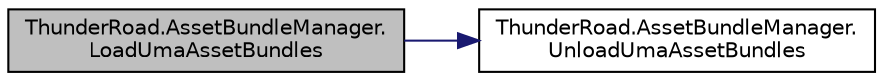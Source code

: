 digraph "ThunderRoad.AssetBundleManager.LoadUmaAssetBundles"
{
 // LATEX_PDF_SIZE
  edge [fontname="Helvetica",fontsize="10",labelfontname="Helvetica",labelfontsize="10"];
  node [fontname="Helvetica",fontsize="10",shape=record];
  rankdir="LR";
  Node1 [label="ThunderRoad.AssetBundleManager.\lLoadUmaAssetBundles",height=0.2,width=0.4,color="black", fillcolor="grey75", style="filled", fontcolor="black",tooltip="Loads the uma asset bundles."];
  Node1 -> Node2 [color="midnightblue",fontsize="10",style="solid",fontname="Helvetica"];
  Node2 [label="ThunderRoad.AssetBundleManager.\lUnloadUmaAssetBundles",height=0.2,width=0.4,color="black", fillcolor="white", style="filled",URL="$class_thunder_road_1_1_asset_bundle_manager.html#a639019f4860a0ada452d2cfbc1642db9",tooltip="Unloads the uma asset bundles."];
}
